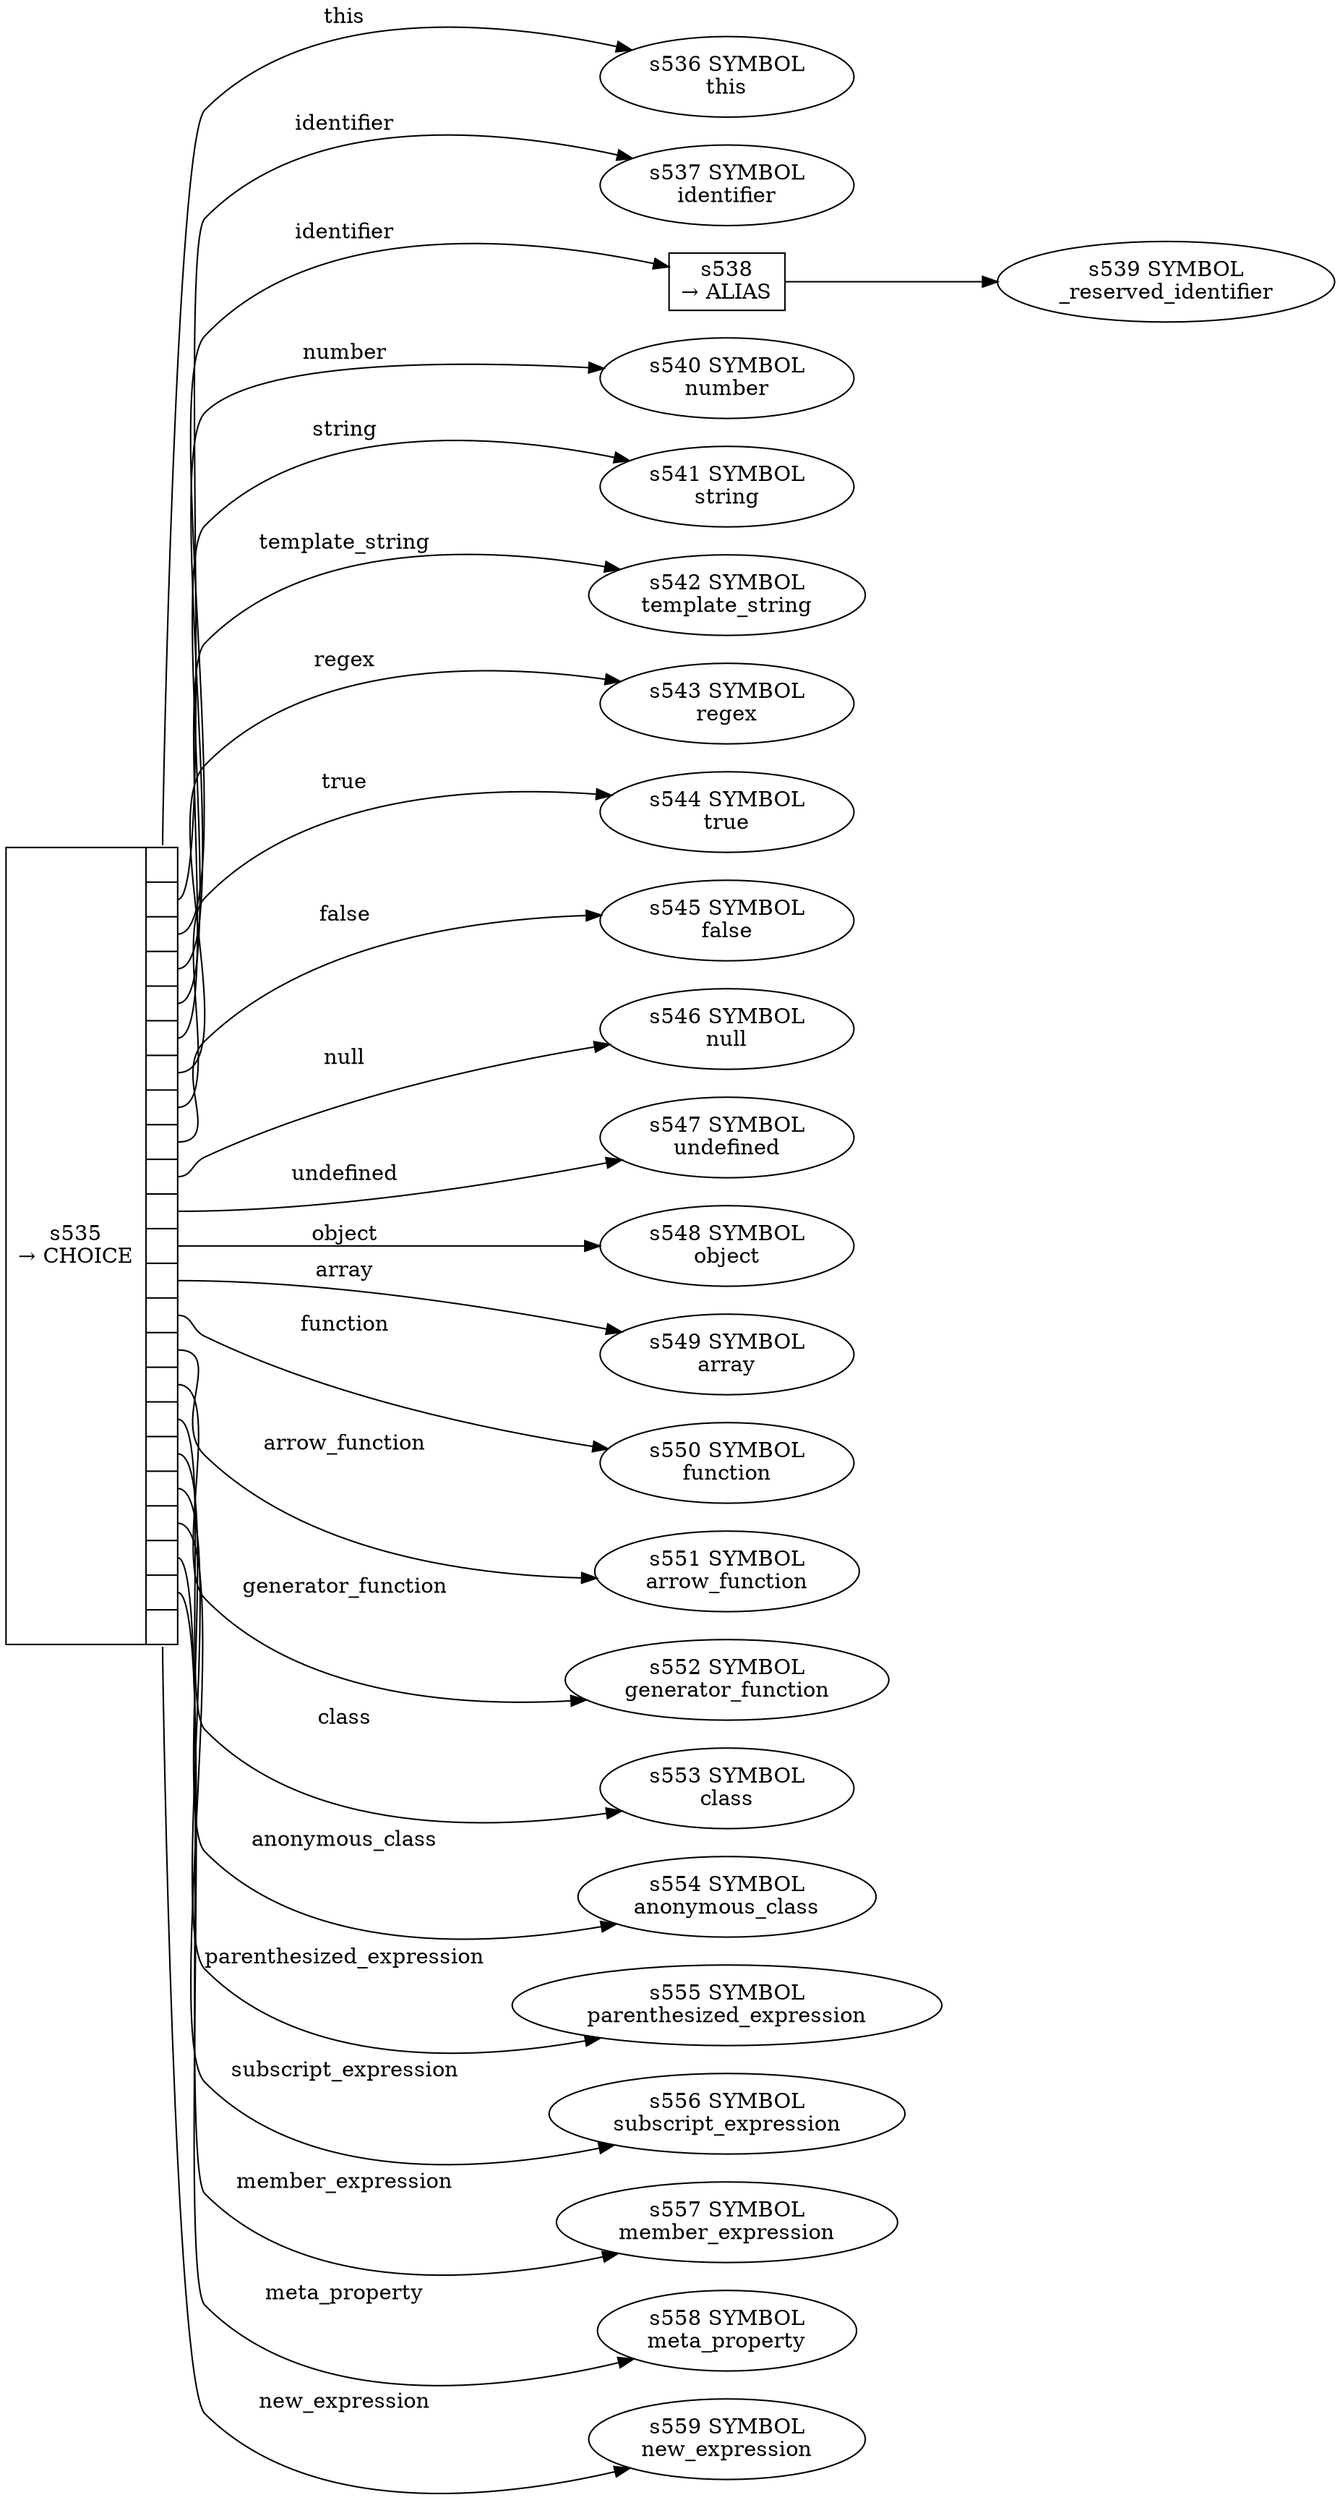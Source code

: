 
  digraph _constructable_expression {
  
    rankdir=LR;
  
    s535 [label="{s535\n&rarr; CHOICE|{<p0>|<p1>|<p2>|<p3>|<p4>|<p5>|<p6>|<p7>|<p8>|<p9>|<p10>|<p11>|<p12>|<p13>|<p14>|<p15>|<p16>|<p17>|<p18>|<p19>|<p20>|<p21>|<p22>}}", shape=record, fixedsize=false, peripheries=1];
  s536 [label="s536 SYMBOL\nthis" href="javascript-grammar.json.this.dot.svg"];
  s535:p0 -> s536 [label="this"];
  s537 [label="s537 SYMBOL\nidentifier" href="javascript-grammar.json.identifier.dot.svg"];
  s535:p1 -> s537 [label="identifier"];
  s538 [label="s538\n&rarr; ALIAS", shape=record, fixedsize=false, peripheries=1];
  s539 [label="s539 SYMBOL\n_reserved_identifier" href="javascript-grammar.json._reserved_identifier.dot.svg"];
  s538 -> s539 [];
  s535:p2 -> s538 [label="identifier"];
  s540 [label="s540 SYMBOL\nnumber" href="javascript-grammar.json.number.dot.svg"];
  s535:p3 -> s540 [label="number"];
  s541 [label="s541 SYMBOL\nstring" href="javascript-grammar.json.string.dot.svg"];
  s535:p4 -> s541 [label="string"];
  s542 [label="s542 SYMBOL\ntemplate_string" href="javascript-grammar.json.template_string.dot.svg"];
  s535:p5 -> s542 [label="template_string"];
  s543 [label="s543 SYMBOL\nregex" href="javascript-grammar.json.regex.dot.svg"];
  s535:p6 -> s543 [label="regex"];
  s544 [label="s544 SYMBOL\ntrue" href="javascript-grammar.json.true.dot.svg"];
  s535:p7 -> s544 [label="true"];
  s545 [label="s545 SYMBOL\nfalse" href="javascript-grammar.json.false.dot.svg"];
  s535:p8 -> s545 [label="false"];
  s546 [label="s546 SYMBOL\nnull" href="javascript-grammar.json.null.dot.svg"];
  s535:p9 -> s546 [label="null"];
  s547 [label="s547 SYMBOL\nundefined" href="javascript-grammar.json.undefined.dot.svg"];
  s535:p10 -> s547 [label="undefined"];
  s548 [label="s548 SYMBOL\nobject" href="javascript-grammar.json.object.dot.svg"];
  s535:p11 -> s548 [label="object"];
  s549 [label="s549 SYMBOL\narray" href="javascript-grammar.json.array.dot.svg"];
  s535:p12 -> s549 [label="array"];
  s550 [label="s550 SYMBOL\nfunction" href="javascript-grammar.json.function.dot.svg"];
  s535:p13 -> s550 [label="function"];
  s551 [label="s551 SYMBOL\narrow_function" href="javascript-grammar.json.arrow_function.dot.svg"];
  s535:p14 -> s551 [label="arrow_function"];
  s552 [label="s552 SYMBOL\ngenerator_function" href="javascript-grammar.json.generator_function.dot.svg"];
  s535:p15 -> s552 [label="generator_function"];
  s553 [label="s553 SYMBOL\nclass" href="javascript-grammar.json.class.dot.svg"];
  s535:p16 -> s553 [label="class"];
  s554 [label="s554 SYMBOL\nanonymous_class" href="javascript-grammar.json.anonymous_class.dot.svg"];
  s535:p17 -> s554 [label="anonymous_class"];
  s555 [label="s555 SYMBOL\nparenthesized_expression" href="javascript-grammar.json.parenthesized_expression.dot.svg"];
  s535:p18 -> s555 [label="parenthesized_expression"];
  s556 [label="s556 SYMBOL\nsubscript_expression" href="javascript-grammar.json.subscript_expression.dot.svg"];
  s535:p19 -> s556 [label="subscript_expression"];
  s557 [label="s557 SYMBOL\nmember_expression" href="javascript-grammar.json.member_expression.dot.svg"];
  s535:p20 -> s557 [label="member_expression"];
  s558 [label="s558 SYMBOL\nmeta_property" href="javascript-grammar.json.meta_property.dot.svg"];
  s535:p21 -> s558 [label="meta_property"];
  s559 [label="s559 SYMBOL\nnew_expression" href="javascript-grammar.json.new_expression.dot.svg"];
  s535:p22 -> s559 [label="new_expression"];
  
  }
  